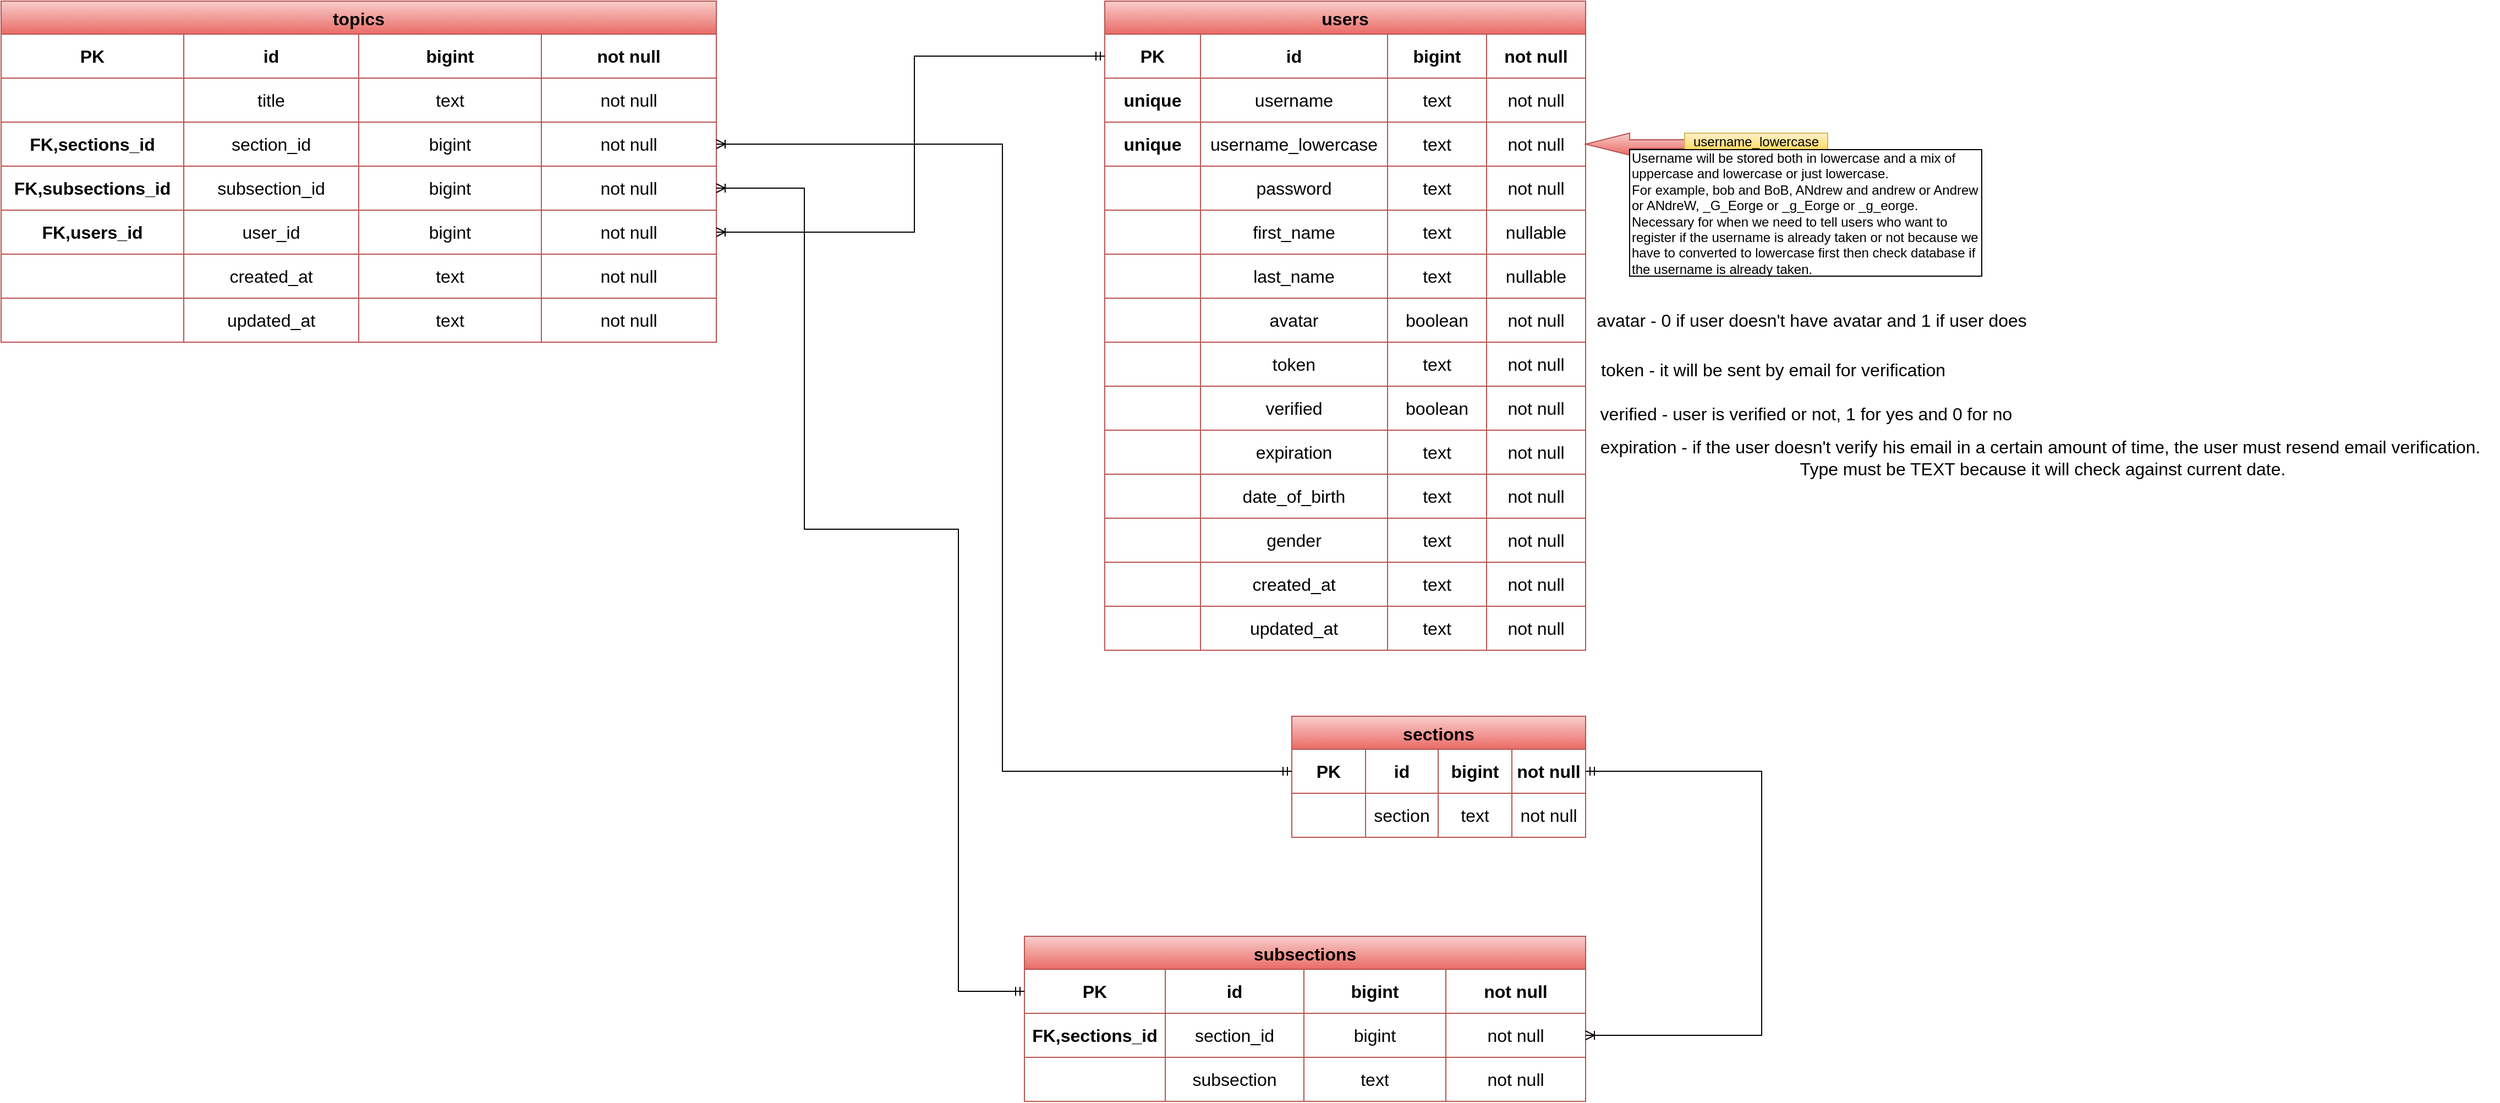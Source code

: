 <mxfile version="21.1.2" type="device">
  <diagram name="Page-1" id="aPJBFQ_BAYmkVeCKVmtJ">
    <mxGraphModel dx="1065" dy="866" grid="1" gridSize="10" guides="1" tooltips="1" connect="1" arrows="1" fold="1" page="1" pageScale="1" pageWidth="10000" pageHeight="10000" math="0" shadow="0">
      <root>
        <mxCell id="0" />
        <mxCell id="1" parent="0" />
        <mxCell id="-w-gpoLyQJkgnhmT8fe6-131" value="topics" style="shape=table;startSize=30;container=1;collapsible=0;childLayout=tableLayout;strokeColor=#b85450;fontSize=16;fillColor=#f8cecc;gradientColor=#ea6b66;fontStyle=1" parent="1" vertex="1">
          <mxGeometry x="10" y="10" width="650" height="310" as="geometry" />
        </mxCell>
        <mxCell id="-w-gpoLyQJkgnhmT8fe6-132" value="" style="shape=tableRow;horizontal=0;startSize=0;swimlaneHead=0;swimlaneBody=0;strokeColor=inherit;top=0;left=0;bottom=0;right=0;collapsible=0;dropTarget=0;fillColor=none;points=[[0,0.5],[1,0.5]];portConstraint=eastwest;fontSize=16;" parent="-w-gpoLyQJkgnhmT8fe6-131" vertex="1">
          <mxGeometry y="30" width="650" height="40" as="geometry" />
        </mxCell>
        <mxCell id="-w-gpoLyQJkgnhmT8fe6-133" value="&lt;b&gt;PK&lt;/b&gt;" style="shape=partialRectangle;html=1;whiteSpace=wrap;connectable=0;strokeColor=inherit;overflow=hidden;fillColor=none;top=0;left=0;bottom=0;right=0;pointerEvents=1;fontSize=16;" parent="-w-gpoLyQJkgnhmT8fe6-132" vertex="1">
          <mxGeometry width="166" height="40" as="geometry">
            <mxRectangle width="166" height="40" as="alternateBounds" />
          </mxGeometry>
        </mxCell>
        <mxCell id="-w-gpoLyQJkgnhmT8fe6-134" value="&lt;b&gt;id&lt;/b&gt;" style="shape=partialRectangle;html=1;whiteSpace=wrap;connectable=0;strokeColor=inherit;overflow=hidden;fillColor=none;top=0;left=0;bottom=0;right=0;pointerEvents=1;fontSize=16;" parent="-w-gpoLyQJkgnhmT8fe6-132" vertex="1">
          <mxGeometry x="166" width="159" height="40" as="geometry">
            <mxRectangle width="159" height="40" as="alternateBounds" />
          </mxGeometry>
        </mxCell>
        <mxCell id="-w-gpoLyQJkgnhmT8fe6-135" value="&lt;b&gt;bigint&lt;/b&gt;" style="shape=partialRectangle;html=1;whiteSpace=wrap;connectable=0;strokeColor=inherit;overflow=hidden;fillColor=none;top=0;left=0;bottom=0;right=0;pointerEvents=1;fontSize=16;" parent="-w-gpoLyQJkgnhmT8fe6-132" vertex="1">
          <mxGeometry x="325" width="166" height="40" as="geometry">
            <mxRectangle width="166" height="40" as="alternateBounds" />
          </mxGeometry>
        </mxCell>
        <mxCell id="-w-gpoLyQJkgnhmT8fe6-152" value="&lt;b&gt;not null&lt;/b&gt;" style="shape=partialRectangle;html=1;whiteSpace=wrap;connectable=0;strokeColor=inherit;overflow=hidden;fillColor=none;top=0;left=0;bottom=0;right=0;pointerEvents=1;fontSize=16;" parent="-w-gpoLyQJkgnhmT8fe6-132" vertex="1">
          <mxGeometry x="491" width="159" height="40" as="geometry">
            <mxRectangle width="159" height="40" as="alternateBounds" />
          </mxGeometry>
        </mxCell>
        <mxCell id="-w-gpoLyQJkgnhmT8fe6-136" value="" style="shape=tableRow;horizontal=0;startSize=0;swimlaneHead=0;swimlaneBody=0;strokeColor=inherit;top=0;left=0;bottom=0;right=0;collapsible=0;dropTarget=0;fillColor=none;points=[[0,0.5],[1,0.5]];portConstraint=eastwest;fontSize=16;" parent="-w-gpoLyQJkgnhmT8fe6-131" vertex="1">
          <mxGeometry y="70" width="650" height="40" as="geometry" />
        </mxCell>
        <mxCell id="-w-gpoLyQJkgnhmT8fe6-137" value="" style="shape=partialRectangle;html=1;whiteSpace=wrap;connectable=0;strokeColor=inherit;overflow=hidden;fillColor=none;top=0;left=0;bottom=0;right=0;pointerEvents=1;fontSize=16;" parent="-w-gpoLyQJkgnhmT8fe6-136" vertex="1">
          <mxGeometry width="166" height="40" as="geometry">
            <mxRectangle width="166" height="40" as="alternateBounds" />
          </mxGeometry>
        </mxCell>
        <mxCell id="-w-gpoLyQJkgnhmT8fe6-138" value="title" style="shape=partialRectangle;html=1;whiteSpace=wrap;connectable=0;strokeColor=inherit;overflow=hidden;fillColor=none;top=0;left=0;bottom=0;right=0;pointerEvents=1;fontSize=16;" parent="-w-gpoLyQJkgnhmT8fe6-136" vertex="1">
          <mxGeometry x="166" width="159" height="40" as="geometry">
            <mxRectangle width="159" height="40" as="alternateBounds" />
          </mxGeometry>
        </mxCell>
        <mxCell id="-w-gpoLyQJkgnhmT8fe6-139" value="text" style="shape=partialRectangle;html=1;whiteSpace=wrap;connectable=0;strokeColor=inherit;overflow=hidden;fillColor=none;top=0;left=0;bottom=0;right=0;pointerEvents=1;fontSize=16;" parent="-w-gpoLyQJkgnhmT8fe6-136" vertex="1">
          <mxGeometry x="325" width="166" height="40" as="geometry">
            <mxRectangle width="166" height="40" as="alternateBounds" />
          </mxGeometry>
        </mxCell>
        <mxCell id="-w-gpoLyQJkgnhmT8fe6-153" value="not null" style="shape=partialRectangle;html=1;whiteSpace=wrap;connectable=0;strokeColor=inherit;overflow=hidden;fillColor=none;top=0;left=0;bottom=0;right=0;pointerEvents=1;fontSize=16;" parent="-w-gpoLyQJkgnhmT8fe6-136" vertex="1">
          <mxGeometry x="491" width="159" height="40" as="geometry">
            <mxRectangle width="159" height="40" as="alternateBounds" />
          </mxGeometry>
        </mxCell>
        <mxCell id="-w-gpoLyQJkgnhmT8fe6-140" value="" style="shape=tableRow;horizontal=0;startSize=0;swimlaneHead=0;swimlaneBody=0;strokeColor=inherit;top=0;left=0;bottom=0;right=0;collapsible=0;dropTarget=0;fillColor=none;points=[[0,0.5],[1,0.5]];portConstraint=eastwest;fontSize=16;" parent="-w-gpoLyQJkgnhmT8fe6-131" vertex="1">
          <mxGeometry y="110" width="650" height="40" as="geometry" />
        </mxCell>
        <mxCell id="-w-gpoLyQJkgnhmT8fe6-141" value="&lt;b&gt;FK,sections_id&lt;/b&gt;" style="shape=partialRectangle;html=1;whiteSpace=wrap;connectable=0;strokeColor=inherit;overflow=hidden;fillColor=none;top=0;left=0;bottom=0;right=0;pointerEvents=1;fontSize=16;" parent="-w-gpoLyQJkgnhmT8fe6-140" vertex="1">
          <mxGeometry width="166" height="40" as="geometry">
            <mxRectangle width="166" height="40" as="alternateBounds" />
          </mxGeometry>
        </mxCell>
        <mxCell id="-w-gpoLyQJkgnhmT8fe6-142" value="section_id" style="shape=partialRectangle;html=1;whiteSpace=wrap;connectable=0;strokeColor=inherit;overflow=hidden;fillColor=none;top=0;left=0;bottom=0;right=0;pointerEvents=1;fontSize=16;" parent="-w-gpoLyQJkgnhmT8fe6-140" vertex="1">
          <mxGeometry x="166" width="159" height="40" as="geometry">
            <mxRectangle width="159" height="40" as="alternateBounds" />
          </mxGeometry>
        </mxCell>
        <mxCell id="-w-gpoLyQJkgnhmT8fe6-143" value="bigint" style="shape=partialRectangle;html=1;whiteSpace=wrap;connectable=0;strokeColor=inherit;overflow=hidden;fillColor=none;top=0;left=0;bottom=0;right=0;pointerEvents=1;fontSize=16;" parent="-w-gpoLyQJkgnhmT8fe6-140" vertex="1">
          <mxGeometry x="325" width="166" height="40" as="geometry">
            <mxRectangle width="166" height="40" as="alternateBounds" />
          </mxGeometry>
        </mxCell>
        <mxCell id="-w-gpoLyQJkgnhmT8fe6-154" value="not null" style="shape=partialRectangle;html=1;whiteSpace=wrap;connectable=0;strokeColor=inherit;overflow=hidden;fillColor=none;top=0;left=0;bottom=0;right=0;pointerEvents=1;fontSize=16;" parent="-w-gpoLyQJkgnhmT8fe6-140" vertex="1">
          <mxGeometry x="491" width="159" height="40" as="geometry">
            <mxRectangle width="159" height="40" as="alternateBounds" />
          </mxGeometry>
        </mxCell>
        <mxCell id="-w-gpoLyQJkgnhmT8fe6-144" style="shape=tableRow;horizontal=0;startSize=0;swimlaneHead=0;swimlaneBody=0;strokeColor=inherit;top=0;left=0;bottom=0;right=0;collapsible=0;dropTarget=0;fillColor=none;points=[[0,0.5],[1,0.5]];portConstraint=eastwest;fontSize=16;" parent="-w-gpoLyQJkgnhmT8fe6-131" vertex="1">
          <mxGeometry y="150" width="650" height="40" as="geometry" />
        </mxCell>
        <mxCell id="-w-gpoLyQJkgnhmT8fe6-145" value="&lt;b&gt;FK,subsections_id&lt;/b&gt;" style="shape=partialRectangle;html=1;whiteSpace=wrap;connectable=0;strokeColor=inherit;overflow=hidden;fillColor=none;top=0;left=0;bottom=0;right=0;pointerEvents=1;fontSize=16;" parent="-w-gpoLyQJkgnhmT8fe6-144" vertex="1">
          <mxGeometry width="166" height="40" as="geometry">
            <mxRectangle width="166" height="40" as="alternateBounds" />
          </mxGeometry>
        </mxCell>
        <mxCell id="-w-gpoLyQJkgnhmT8fe6-146" value="subsection_id" style="shape=partialRectangle;html=1;whiteSpace=wrap;connectable=0;strokeColor=inherit;overflow=hidden;fillColor=none;top=0;left=0;bottom=0;right=0;pointerEvents=1;fontSize=16;" parent="-w-gpoLyQJkgnhmT8fe6-144" vertex="1">
          <mxGeometry x="166" width="159" height="40" as="geometry">
            <mxRectangle width="159" height="40" as="alternateBounds" />
          </mxGeometry>
        </mxCell>
        <mxCell id="-w-gpoLyQJkgnhmT8fe6-147" value="bigint" style="shape=partialRectangle;html=1;whiteSpace=wrap;connectable=0;strokeColor=inherit;overflow=hidden;fillColor=none;top=0;left=0;bottom=0;right=0;pointerEvents=1;fontSize=16;" parent="-w-gpoLyQJkgnhmT8fe6-144" vertex="1">
          <mxGeometry x="325" width="166" height="40" as="geometry">
            <mxRectangle width="166" height="40" as="alternateBounds" />
          </mxGeometry>
        </mxCell>
        <mxCell id="-w-gpoLyQJkgnhmT8fe6-155" value="not null" style="shape=partialRectangle;html=1;whiteSpace=wrap;connectable=0;strokeColor=inherit;overflow=hidden;fillColor=none;top=0;left=0;bottom=0;right=0;pointerEvents=1;fontSize=16;" parent="-w-gpoLyQJkgnhmT8fe6-144" vertex="1">
          <mxGeometry x="491" width="159" height="40" as="geometry">
            <mxRectangle width="159" height="40" as="alternateBounds" />
          </mxGeometry>
        </mxCell>
        <mxCell id="-w-gpoLyQJkgnhmT8fe6-148" style="shape=tableRow;horizontal=0;startSize=0;swimlaneHead=0;swimlaneBody=0;strokeColor=inherit;top=0;left=0;bottom=0;right=0;collapsible=0;dropTarget=0;fillColor=none;points=[[0,0.5],[1,0.5]];portConstraint=eastwest;fontSize=16;" parent="-w-gpoLyQJkgnhmT8fe6-131" vertex="1">
          <mxGeometry y="190" width="650" height="40" as="geometry" />
        </mxCell>
        <mxCell id="-w-gpoLyQJkgnhmT8fe6-149" value="&lt;b&gt;FK,users_id&lt;/b&gt;" style="shape=partialRectangle;html=1;whiteSpace=wrap;connectable=0;strokeColor=inherit;overflow=hidden;fillColor=none;top=0;left=0;bottom=0;right=0;pointerEvents=1;fontSize=16;" parent="-w-gpoLyQJkgnhmT8fe6-148" vertex="1">
          <mxGeometry width="166" height="40" as="geometry">
            <mxRectangle width="166" height="40" as="alternateBounds" />
          </mxGeometry>
        </mxCell>
        <mxCell id="-w-gpoLyQJkgnhmT8fe6-150" value="user_id" style="shape=partialRectangle;html=1;whiteSpace=wrap;connectable=0;strokeColor=inherit;overflow=hidden;fillColor=none;top=0;left=0;bottom=0;right=0;pointerEvents=1;fontSize=16;" parent="-w-gpoLyQJkgnhmT8fe6-148" vertex="1">
          <mxGeometry x="166" width="159" height="40" as="geometry">
            <mxRectangle width="159" height="40" as="alternateBounds" />
          </mxGeometry>
        </mxCell>
        <mxCell id="-w-gpoLyQJkgnhmT8fe6-151" value="bigint" style="shape=partialRectangle;html=1;whiteSpace=wrap;connectable=0;strokeColor=inherit;overflow=hidden;fillColor=none;top=0;left=0;bottom=0;right=0;pointerEvents=1;fontSize=16;" parent="-w-gpoLyQJkgnhmT8fe6-148" vertex="1">
          <mxGeometry x="325" width="166" height="40" as="geometry">
            <mxRectangle width="166" height="40" as="alternateBounds" />
          </mxGeometry>
        </mxCell>
        <mxCell id="-w-gpoLyQJkgnhmT8fe6-156" value="not null" style="shape=partialRectangle;html=1;whiteSpace=wrap;connectable=0;strokeColor=inherit;overflow=hidden;fillColor=none;top=0;left=0;bottom=0;right=0;pointerEvents=1;fontSize=16;" parent="-w-gpoLyQJkgnhmT8fe6-148" vertex="1">
          <mxGeometry x="491" width="159" height="40" as="geometry">
            <mxRectangle width="159" height="40" as="alternateBounds" />
          </mxGeometry>
        </mxCell>
        <mxCell id="-w-gpoLyQJkgnhmT8fe6-163" style="shape=tableRow;horizontal=0;startSize=0;swimlaneHead=0;swimlaneBody=0;strokeColor=inherit;top=0;left=0;bottom=0;right=0;collapsible=0;dropTarget=0;fillColor=none;points=[[0,0.5],[1,0.5]];portConstraint=eastwest;fontSize=16;" parent="-w-gpoLyQJkgnhmT8fe6-131" vertex="1">
          <mxGeometry y="230" width="650" height="40" as="geometry" />
        </mxCell>
        <mxCell id="-w-gpoLyQJkgnhmT8fe6-164" style="shape=partialRectangle;html=1;whiteSpace=wrap;connectable=0;strokeColor=inherit;overflow=hidden;fillColor=none;top=0;left=0;bottom=0;right=0;pointerEvents=1;fontSize=16;" parent="-w-gpoLyQJkgnhmT8fe6-163" vertex="1">
          <mxGeometry width="166" height="40" as="geometry">
            <mxRectangle width="166" height="40" as="alternateBounds" />
          </mxGeometry>
        </mxCell>
        <mxCell id="-w-gpoLyQJkgnhmT8fe6-165" value="created_at" style="shape=partialRectangle;html=1;whiteSpace=wrap;connectable=0;strokeColor=inherit;overflow=hidden;fillColor=none;top=0;left=0;bottom=0;right=0;pointerEvents=1;fontSize=16;" parent="-w-gpoLyQJkgnhmT8fe6-163" vertex="1">
          <mxGeometry x="166" width="159" height="40" as="geometry">
            <mxRectangle width="159" height="40" as="alternateBounds" />
          </mxGeometry>
        </mxCell>
        <mxCell id="-w-gpoLyQJkgnhmT8fe6-166" value="text" style="shape=partialRectangle;html=1;whiteSpace=wrap;connectable=0;strokeColor=inherit;overflow=hidden;fillColor=none;top=0;left=0;bottom=0;right=0;pointerEvents=1;fontSize=16;" parent="-w-gpoLyQJkgnhmT8fe6-163" vertex="1">
          <mxGeometry x="325" width="166" height="40" as="geometry">
            <mxRectangle width="166" height="40" as="alternateBounds" />
          </mxGeometry>
        </mxCell>
        <mxCell id="-w-gpoLyQJkgnhmT8fe6-167" value="not null" style="shape=partialRectangle;html=1;whiteSpace=wrap;connectable=0;strokeColor=inherit;overflow=hidden;fillColor=none;top=0;left=0;bottom=0;right=0;pointerEvents=1;fontSize=16;" parent="-w-gpoLyQJkgnhmT8fe6-163" vertex="1">
          <mxGeometry x="491" width="159" height="40" as="geometry">
            <mxRectangle width="159" height="40" as="alternateBounds" />
          </mxGeometry>
        </mxCell>
        <mxCell id="-w-gpoLyQJkgnhmT8fe6-168" style="shape=tableRow;horizontal=0;startSize=0;swimlaneHead=0;swimlaneBody=0;strokeColor=inherit;top=0;left=0;bottom=0;right=0;collapsible=0;dropTarget=0;fillColor=none;points=[[0,0.5],[1,0.5]];portConstraint=eastwest;fontSize=16;" parent="-w-gpoLyQJkgnhmT8fe6-131" vertex="1">
          <mxGeometry y="270" width="650" height="40" as="geometry" />
        </mxCell>
        <mxCell id="-w-gpoLyQJkgnhmT8fe6-169" style="shape=partialRectangle;html=1;whiteSpace=wrap;connectable=0;strokeColor=inherit;overflow=hidden;fillColor=none;top=0;left=0;bottom=0;right=0;pointerEvents=1;fontSize=16;" parent="-w-gpoLyQJkgnhmT8fe6-168" vertex="1">
          <mxGeometry width="166" height="40" as="geometry">
            <mxRectangle width="166" height="40" as="alternateBounds" />
          </mxGeometry>
        </mxCell>
        <mxCell id="-w-gpoLyQJkgnhmT8fe6-170" value="updated_at" style="shape=partialRectangle;html=1;whiteSpace=wrap;connectable=0;strokeColor=inherit;overflow=hidden;fillColor=none;top=0;left=0;bottom=0;right=0;pointerEvents=1;fontSize=16;" parent="-w-gpoLyQJkgnhmT8fe6-168" vertex="1">
          <mxGeometry x="166" width="159" height="40" as="geometry">
            <mxRectangle width="159" height="40" as="alternateBounds" />
          </mxGeometry>
        </mxCell>
        <mxCell id="-w-gpoLyQJkgnhmT8fe6-171" value="text" style="shape=partialRectangle;html=1;whiteSpace=wrap;connectable=0;strokeColor=inherit;overflow=hidden;fillColor=none;top=0;left=0;bottom=0;right=0;pointerEvents=1;fontSize=16;" parent="-w-gpoLyQJkgnhmT8fe6-168" vertex="1">
          <mxGeometry x="325" width="166" height="40" as="geometry">
            <mxRectangle width="166" height="40" as="alternateBounds" />
          </mxGeometry>
        </mxCell>
        <mxCell id="-w-gpoLyQJkgnhmT8fe6-172" value="not null" style="shape=partialRectangle;html=1;whiteSpace=wrap;connectable=0;strokeColor=inherit;overflow=hidden;fillColor=none;top=0;left=0;bottom=0;right=0;pointerEvents=1;fontSize=16;" parent="-w-gpoLyQJkgnhmT8fe6-168" vertex="1">
          <mxGeometry x="491" width="159" height="40" as="geometry">
            <mxRectangle width="159" height="40" as="alternateBounds" />
          </mxGeometry>
        </mxCell>
        <mxCell id="ZsseJF2iIVIbLxwHWplx-108" value="sections" style="shape=table;startSize=30;container=1;collapsible=0;childLayout=tableLayout;strokeColor=#b85450;fontSize=16;fillColor=#f8cecc;gradientColor=#ea6b66;fontStyle=1" vertex="1" parent="1">
          <mxGeometry x="1183" y="660" width="267" height="110" as="geometry" />
        </mxCell>
        <mxCell id="ZsseJF2iIVIbLxwHWplx-109" value="" style="shape=tableRow;horizontal=0;startSize=0;swimlaneHead=0;swimlaneBody=0;strokeColor=inherit;top=0;left=0;bottom=0;right=0;collapsible=0;dropTarget=0;fillColor=none;points=[[0,0.5],[1,0.5]];portConstraint=eastwest;fontSize=16;" vertex="1" parent="ZsseJF2iIVIbLxwHWplx-108">
          <mxGeometry y="30" width="267" height="40" as="geometry" />
        </mxCell>
        <mxCell id="ZsseJF2iIVIbLxwHWplx-110" value="&lt;b&gt;PK&lt;/b&gt;" style="shape=partialRectangle;html=1;whiteSpace=wrap;connectable=0;strokeColor=inherit;overflow=hidden;fillColor=none;top=0;left=0;bottom=0;right=0;pointerEvents=1;fontSize=16;" vertex="1" parent="ZsseJF2iIVIbLxwHWplx-109">
          <mxGeometry width="67" height="40" as="geometry">
            <mxRectangle width="67" height="40" as="alternateBounds" />
          </mxGeometry>
        </mxCell>
        <mxCell id="ZsseJF2iIVIbLxwHWplx-111" value="&lt;b&gt;id&lt;/b&gt;" style="shape=partialRectangle;html=1;whiteSpace=wrap;connectable=0;strokeColor=inherit;overflow=hidden;fillColor=none;top=0;left=0;bottom=0;right=0;pointerEvents=1;fontSize=16;" vertex="1" parent="ZsseJF2iIVIbLxwHWplx-109">
          <mxGeometry x="67" width="66" height="40" as="geometry">
            <mxRectangle width="66" height="40" as="alternateBounds" />
          </mxGeometry>
        </mxCell>
        <mxCell id="ZsseJF2iIVIbLxwHWplx-112" value="&lt;b&gt;bigint&lt;/b&gt;" style="shape=partialRectangle;html=1;whiteSpace=wrap;connectable=0;strokeColor=inherit;overflow=hidden;fillColor=none;top=0;left=0;bottom=0;right=0;pointerEvents=1;fontSize=16;" vertex="1" parent="ZsseJF2iIVIbLxwHWplx-109">
          <mxGeometry x="133" width="67" height="40" as="geometry">
            <mxRectangle width="67" height="40" as="alternateBounds" />
          </mxGeometry>
        </mxCell>
        <mxCell id="ZsseJF2iIVIbLxwHWplx-121" value="&lt;b&gt;not null&lt;/b&gt;" style="shape=partialRectangle;html=1;whiteSpace=wrap;connectable=0;strokeColor=inherit;overflow=hidden;fillColor=none;top=0;left=0;bottom=0;right=0;pointerEvents=1;fontSize=16;" vertex="1" parent="ZsseJF2iIVIbLxwHWplx-109">
          <mxGeometry x="200" width="67" height="40" as="geometry">
            <mxRectangle width="67" height="40" as="alternateBounds" />
          </mxGeometry>
        </mxCell>
        <mxCell id="ZsseJF2iIVIbLxwHWplx-113" value="" style="shape=tableRow;horizontal=0;startSize=0;swimlaneHead=0;swimlaneBody=0;strokeColor=inherit;top=0;left=0;bottom=0;right=0;collapsible=0;dropTarget=0;fillColor=none;points=[[0,0.5],[1,0.5]];portConstraint=eastwest;fontSize=16;" vertex="1" parent="ZsseJF2iIVIbLxwHWplx-108">
          <mxGeometry y="70" width="267" height="40" as="geometry" />
        </mxCell>
        <mxCell id="ZsseJF2iIVIbLxwHWplx-114" value="" style="shape=partialRectangle;html=1;whiteSpace=wrap;connectable=0;strokeColor=inherit;overflow=hidden;fillColor=none;top=0;left=0;bottom=0;right=0;pointerEvents=1;fontSize=16;" vertex="1" parent="ZsseJF2iIVIbLxwHWplx-113">
          <mxGeometry width="67" height="40" as="geometry">
            <mxRectangle width="67" height="40" as="alternateBounds" />
          </mxGeometry>
        </mxCell>
        <mxCell id="ZsseJF2iIVIbLxwHWplx-115" value="section" style="shape=partialRectangle;html=1;whiteSpace=wrap;connectable=0;strokeColor=inherit;overflow=hidden;fillColor=none;top=0;left=0;bottom=0;right=0;pointerEvents=1;fontSize=16;" vertex="1" parent="ZsseJF2iIVIbLxwHWplx-113">
          <mxGeometry x="67" width="66" height="40" as="geometry">
            <mxRectangle width="66" height="40" as="alternateBounds" />
          </mxGeometry>
        </mxCell>
        <mxCell id="ZsseJF2iIVIbLxwHWplx-116" value="text" style="shape=partialRectangle;html=1;whiteSpace=wrap;connectable=0;strokeColor=inherit;overflow=hidden;fillColor=none;top=0;left=0;bottom=0;right=0;pointerEvents=1;fontSize=16;" vertex="1" parent="ZsseJF2iIVIbLxwHWplx-113">
          <mxGeometry x="133" width="67" height="40" as="geometry">
            <mxRectangle width="67" height="40" as="alternateBounds" />
          </mxGeometry>
        </mxCell>
        <mxCell id="ZsseJF2iIVIbLxwHWplx-122" value="not null" style="shape=partialRectangle;html=1;whiteSpace=wrap;connectable=0;strokeColor=inherit;overflow=hidden;fillColor=none;top=0;left=0;bottom=0;right=0;pointerEvents=1;fontSize=16;" vertex="1" parent="ZsseJF2iIVIbLxwHWplx-113">
          <mxGeometry x="200" width="67" height="40" as="geometry">
            <mxRectangle width="67" height="40" as="alternateBounds" />
          </mxGeometry>
        </mxCell>
        <mxCell id="ZsseJF2iIVIbLxwHWplx-127" value="" style="edgeStyle=orthogonalEdgeStyle;fontSize=12;html=1;endArrow=ERmandOne;endFill=0;rounded=0;startArrow=ERoneToMany;startFill=0;entryX=0;entryY=0.5;entryDx=0;entryDy=0;exitX=1;exitY=0.5;exitDx=0;exitDy=0;" edge="1" parent="1" source="-w-gpoLyQJkgnhmT8fe6-140" target="ZsseJF2iIVIbLxwHWplx-109">
          <mxGeometry width="100" height="100" relative="1" as="geometry">
            <mxPoint x="760" y="380" as="sourcePoint" />
            <mxPoint x="860" y="280" as="targetPoint" />
            <Array as="points">
              <mxPoint x="920" y="140" />
              <mxPoint x="920" y="710" />
            </Array>
          </mxGeometry>
        </mxCell>
        <mxCell id="ZsseJF2iIVIbLxwHWplx-128" value="subsections" style="shape=table;startSize=30;container=1;collapsible=0;childLayout=tableLayout;strokeColor=#b85450;fontSize=16;fillColor=#f8cecc;gradientColor=#ea6b66;fontStyle=1" vertex="1" parent="1">
          <mxGeometry x="940" y="860" width="510" height="150" as="geometry" />
        </mxCell>
        <mxCell id="ZsseJF2iIVIbLxwHWplx-129" value="" style="shape=tableRow;horizontal=0;startSize=0;swimlaneHead=0;swimlaneBody=0;strokeColor=inherit;top=0;left=0;bottom=0;right=0;collapsible=0;dropTarget=0;fillColor=none;points=[[0,0.5],[1,0.5]];portConstraint=eastwest;fontSize=16;" vertex="1" parent="ZsseJF2iIVIbLxwHWplx-128">
          <mxGeometry y="30" width="510" height="40" as="geometry" />
        </mxCell>
        <mxCell id="ZsseJF2iIVIbLxwHWplx-130" value="&lt;b&gt;PK&lt;/b&gt;" style="shape=partialRectangle;html=1;whiteSpace=wrap;connectable=0;strokeColor=inherit;overflow=hidden;fillColor=none;top=0;left=0;bottom=0;right=0;pointerEvents=1;fontSize=16;" vertex="1" parent="ZsseJF2iIVIbLxwHWplx-129">
          <mxGeometry width="128" height="40" as="geometry">
            <mxRectangle width="128" height="40" as="alternateBounds" />
          </mxGeometry>
        </mxCell>
        <mxCell id="ZsseJF2iIVIbLxwHWplx-131" value="&lt;b&gt;id&lt;/b&gt;" style="shape=partialRectangle;html=1;whiteSpace=wrap;connectable=0;strokeColor=inherit;overflow=hidden;fillColor=none;top=0;left=0;bottom=0;right=0;pointerEvents=1;fontSize=16;" vertex="1" parent="ZsseJF2iIVIbLxwHWplx-129">
          <mxGeometry x="128" width="126" height="40" as="geometry">
            <mxRectangle width="126" height="40" as="alternateBounds" />
          </mxGeometry>
        </mxCell>
        <mxCell id="ZsseJF2iIVIbLxwHWplx-132" value="&lt;b&gt;bigint&lt;/b&gt;" style="shape=partialRectangle;html=1;whiteSpace=wrap;connectable=0;strokeColor=inherit;overflow=hidden;fillColor=none;top=0;left=0;bottom=0;right=0;pointerEvents=1;fontSize=16;" vertex="1" parent="ZsseJF2iIVIbLxwHWplx-129">
          <mxGeometry x="254" width="129" height="40" as="geometry">
            <mxRectangle width="129" height="40" as="alternateBounds" />
          </mxGeometry>
        </mxCell>
        <mxCell id="ZsseJF2iIVIbLxwHWplx-133" value="&lt;b&gt;not null&lt;/b&gt;" style="shape=partialRectangle;html=1;whiteSpace=wrap;connectable=0;strokeColor=inherit;overflow=hidden;fillColor=none;top=0;left=0;bottom=0;right=0;pointerEvents=1;fontSize=16;" vertex="1" parent="ZsseJF2iIVIbLxwHWplx-129">
          <mxGeometry x="383" width="127" height="40" as="geometry">
            <mxRectangle width="127" height="40" as="alternateBounds" />
          </mxGeometry>
        </mxCell>
        <mxCell id="ZsseJF2iIVIbLxwHWplx-134" value="" style="shape=tableRow;horizontal=0;startSize=0;swimlaneHead=0;swimlaneBody=0;strokeColor=inherit;top=0;left=0;bottom=0;right=0;collapsible=0;dropTarget=0;fillColor=none;points=[[0,0.5],[1,0.5]];portConstraint=eastwest;fontSize=16;" vertex="1" parent="ZsseJF2iIVIbLxwHWplx-128">
          <mxGeometry y="70" width="510" height="40" as="geometry" />
        </mxCell>
        <mxCell id="ZsseJF2iIVIbLxwHWplx-135" value="&lt;b&gt;FK,sections_id&lt;/b&gt;" style="shape=partialRectangle;html=1;whiteSpace=wrap;connectable=0;strokeColor=inherit;overflow=hidden;fillColor=none;top=0;left=0;bottom=0;right=0;pointerEvents=1;fontSize=16;" vertex="1" parent="ZsseJF2iIVIbLxwHWplx-134">
          <mxGeometry width="128" height="40" as="geometry">
            <mxRectangle width="128" height="40" as="alternateBounds" />
          </mxGeometry>
        </mxCell>
        <mxCell id="ZsseJF2iIVIbLxwHWplx-136" value="section_id" style="shape=partialRectangle;html=1;whiteSpace=wrap;connectable=0;strokeColor=inherit;overflow=hidden;fillColor=none;top=0;left=0;bottom=0;right=0;pointerEvents=1;fontSize=16;" vertex="1" parent="ZsseJF2iIVIbLxwHWplx-134">
          <mxGeometry x="128" width="126" height="40" as="geometry">
            <mxRectangle width="126" height="40" as="alternateBounds" />
          </mxGeometry>
        </mxCell>
        <mxCell id="ZsseJF2iIVIbLxwHWplx-137" value="bigint" style="shape=partialRectangle;html=1;whiteSpace=wrap;connectable=0;strokeColor=inherit;overflow=hidden;fillColor=none;top=0;left=0;bottom=0;right=0;pointerEvents=1;fontSize=16;" vertex="1" parent="ZsseJF2iIVIbLxwHWplx-134">
          <mxGeometry x="254" width="129" height="40" as="geometry">
            <mxRectangle width="129" height="40" as="alternateBounds" />
          </mxGeometry>
        </mxCell>
        <mxCell id="ZsseJF2iIVIbLxwHWplx-138" value="not null" style="shape=partialRectangle;html=1;whiteSpace=wrap;connectable=0;strokeColor=inherit;overflow=hidden;fillColor=none;top=0;left=0;bottom=0;right=0;pointerEvents=1;fontSize=16;" vertex="1" parent="ZsseJF2iIVIbLxwHWplx-134">
          <mxGeometry x="383" width="127" height="40" as="geometry">
            <mxRectangle width="127" height="40" as="alternateBounds" />
          </mxGeometry>
        </mxCell>
        <mxCell id="ZsseJF2iIVIbLxwHWplx-140" style="shape=tableRow;horizontal=0;startSize=0;swimlaneHead=0;swimlaneBody=0;strokeColor=inherit;top=0;left=0;bottom=0;right=0;collapsible=0;dropTarget=0;fillColor=none;points=[[0,0.5],[1,0.5]];portConstraint=eastwest;fontSize=16;" vertex="1" parent="ZsseJF2iIVIbLxwHWplx-128">
          <mxGeometry y="110" width="510" height="40" as="geometry" />
        </mxCell>
        <mxCell id="ZsseJF2iIVIbLxwHWplx-141" style="shape=partialRectangle;html=1;whiteSpace=wrap;connectable=0;strokeColor=inherit;overflow=hidden;fillColor=none;top=0;left=0;bottom=0;right=0;pointerEvents=1;fontSize=16;" vertex="1" parent="ZsseJF2iIVIbLxwHWplx-140">
          <mxGeometry width="128" height="40" as="geometry">
            <mxRectangle width="128" height="40" as="alternateBounds" />
          </mxGeometry>
        </mxCell>
        <mxCell id="ZsseJF2iIVIbLxwHWplx-142" value="subsection" style="shape=partialRectangle;html=1;whiteSpace=wrap;connectable=0;strokeColor=inherit;overflow=hidden;fillColor=none;top=0;left=0;bottom=0;right=0;pointerEvents=1;fontSize=16;" vertex="1" parent="ZsseJF2iIVIbLxwHWplx-140">
          <mxGeometry x="128" width="126" height="40" as="geometry">
            <mxRectangle width="126" height="40" as="alternateBounds" />
          </mxGeometry>
        </mxCell>
        <mxCell id="ZsseJF2iIVIbLxwHWplx-143" value="text" style="shape=partialRectangle;html=1;whiteSpace=wrap;connectable=0;strokeColor=inherit;overflow=hidden;fillColor=none;top=0;left=0;bottom=0;right=0;pointerEvents=1;fontSize=16;" vertex="1" parent="ZsseJF2iIVIbLxwHWplx-140">
          <mxGeometry x="254" width="129" height="40" as="geometry">
            <mxRectangle width="129" height="40" as="alternateBounds" />
          </mxGeometry>
        </mxCell>
        <mxCell id="ZsseJF2iIVIbLxwHWplx-144" value="not null" style="shape=partialRectangle;html=1;whiteSpace=wrap;connectable=0;strokeColor=inherit;overflow=hidden;fillColor=none;top=0;left=0;bottom=0;right=0;pointerEvents=1;fontSize=16;" vertex="1" parent="ZsseJF2iIVIbLxwHWplx-140">
          <mxGeometry x="383" width="127" height="40" as="geometry">
            <mxRectangle width="127" height="40" as="alternateBounds" />
          </mxGeometry>
        </mxCell>
        <mxCell id="ZsseJF2iIVIbLxwHWplx-139" value="" style="edgeStyle=orthogonalEdgeStyle;fontSize=12;html=1;endArrow=ERoneToMany;startArrow=ERmandOne;rounded=0;exitX=1;exitY=0.5;exitDx=0;exitDy=0;entryX=1;entryY=0.5;entryDx=0;entryDy=0;" edge="1" parent="1" source="ZsseJF2iIVIbLxwHWplx-109" target="ZsseJF2iIVIbLxwHWplx-134">
          <mxGeometry width="100" height="100" relative="1" as="geometry">
            <mxPoint x="450" y="410" as="sourcePoint" />
            <mxPoint x="1670" y="520" as="targetPoint" />
            <Array as="points">
              <mxPoint x="1610" y="710" />
              <mxPoint x="1610" y="950" />
            </Array>
          </mxGeometry>
        </mxCell>
        <mxCell id="ZsseJF2iIVIbLxwHWplx-146" value="" style="fontSize=12;html=1;endArrow=ERoneToMany;startArrow=ERmandOne;rounded=0;exitX=0;exitY=0.5;exitDx=0;exitDy=0;edgeStyle=orthogonalEdgeStyle;entryX=1;entryY=0.5;entryDx=0;entryDy=0;" edge="1" parent="1" source="ZsseJF2iIVIbLxwHWplx-129" target="-w-gpoLyQJkgnhmT8fe6-144">
          <mxGeometry width="100" height="100" relative="1" as="geometry">
            <mxPoint x="690" y="660" as="sourcePoint" />
            <mxPoint x="690" y="190" as="targetPoint" />
            <Array as="points">
              <mxPoint x="880" y="910" />
              <mxPoint x="880" y="490" />
              <mxPoint x="740" y="490" />
              <mxPoint x="740" y="180" />
            </Array>
          </mxGeometry>
        </mxCell>
        <mxCell id="ZsseJF2iIVIbLxwHWplx-147" value="users" style="shape=table;startSize=30;container=1;collapsible=0;childLayout=tableLayout;strokeColor=#b85450;fontSize=16;fillColor=#f8cecc;gradientColor=#ea6b66;fontStyle=1" vertex="1" parent="1">
          <mxGeometry x="1013" y="10" width="437" height="590" as="geometry" />
        </mxCell>
        <mxCell id="ZsseJF2iIVIbLxwHWplx-148" value="" style="shape=tableRow;horizontal=0;startSize=0;swimlaneHead=0;swimlaneBody=0;strokeColor=inherit;top=0;left=0;bottom=0;right=0;collapsible=0;dropTarget=0;fillColor=none;points=[[0,0.5],[1,0.5]];portConstraint=eastwest;fontSize=16;" vertex="1" parent="ZsseJF2iIVIbLxwHWplx-147">
          <mxGeometry y="30" width="437" height="40" as="geometry" />
        </mxCell>
        <mxCell id="ZsseJF2iIVIbLxwHWplx-149" value="&lt;b&gt;PK&lt;/b&gt;" style="shape=partialRectangle;html=1;whiteSpace=wrap;connectable=0;strokeColor=inherit;overflow=hidden;fillColor=none;top=0;left=0;bottom=0;right=0;pointerEvents=1;fontSize=16;" vertex="1" parent="ZsseJF2iIVIbLxwHWplx-148">
          <mxGeometry width="87" height="40" as="geometry">
            <mxRectangle width="87" height="40" as="alternateBounds" />
          </mxGeometry>
        </mxCell>
        <mxCell id="ZsseJF2iIVIbLxwHWplx-150" value="&lt;b&gt;id&lt;/b&gt;" style="shape=partialRectangle;html=1;whiteSpace=wrap;connectable=0;strokeColor=inherit;overflow=hidden;fillColor=none;top=0;left=0;bottom=0;right=0;pointerEvents=1;fontSize=16;" vertex="1" parent="ZsseJF2iIVIbLxwHWplx-148">
          <mxGeometry x="87" width="170" height="40" as="geometry">
            <mxRectangle width="170" height="40" as="alternateBounds" />
          </mxGeometry>
        </mxCell>
        <mxCell id="ZsseJF2iIVIbLxwHWplx-151" value="&lt;b&gt;bigint&lt;/b&gt;" style="shape=partialRectangle;html=1;whiteSpace=wrap;connectable=0;strokeColor=inherit;overflow=hidden;fillColor=none;top=0;left=0;bottom=0;right=0;pointerEvents=1;fontSize=16;" vertex="1" parent="ZsseJF2iIVIbLxwHWplx-148">
          <mxGeometry x="257" width="90" height="40" as="geometry">
            <mxRectangle width="90" height="40" as="alternateBounds" />
          </mxGeometry>
        </mxCell>
        <mxCell id="ZsseJF2iIVIbLxwHWplx-152" value="&lt;b&gt;not null&lt;/b&gt;" style="shape=partialRectangle;html=1;whiteSpace=wrap;connectable=0;strokeColor=inherit;overflow=hidden;fillColor=none;top=0;left=0;bottom=0;right=0;pointerEvents=1;fontSize=16;" vertex="1" parent="ZsseJF2iIVIbLxwHWplx-148">
          <mxGeometry x="347" width="90" height="40" as="geometry">
            <mxRectangle width="90" height="40" as="alternateBounds" />
          </mxGeometry>
        </mxCell>
        <mxCell id="ZsseJF2iIVIbLxwHWplx-153" value="" style="shape=tableRow;horizontal=0;startSize=0;swimlaneHead=0;swimlaneBody=0;strokeColor=inherit;top=0;left=0;bottom=0;right=0;collapsible=0;dropTarget=0;fillColor=none;points=[[0,0.5],[1,0.5]];portConstraint=eastwest;fontSize=16;" vertex="1" parent="ZsseJF2iIVIbLxwHWplx-147">
          <mxGeometry y="70" width="437" height="40" as="geometry" />
        </mxCell>
        <mxCell id="ZsseJF2iIVIbLxwHWplx-154" value="unique" style="shape=partialRectangle;html=1;whiteSpace=wrap;connectable=0;strokeColor=inherit;overflow=hidden;fillColor=none;top=0;left=0;bottom=0;right=0;pointerEvents=1;fontSize=16;fontStyle=1" vertex="1" parent="ZsseJF2iIVIbLxwHWplx-153">
          <mxGeometry width="87" height="40" as="geometry">
            <mxRectangle width="87" height="40" as="alternateBounds" />
          </mxGeometry>
        </mxCell>
        <mxCell id="ZsseJF2iIVIbLxwHWplx-155" value="username" style="shape=partialRectangle;html=1;whiteSpace=wrap;connectable=0;strokeColor=inherit;overflow=hidden;fillColor=none;top=0;left=0;bottom=0;right=0;pointerEvents=1;fontSize=16;" vertex="1" parent="ZsseJF2iIVIbLxwHWplx-153">
          <mxGeometry x="87" width="170" height="40" as="geometry">
            <mxRectangle width="170" height="40" as="alternateBounds" />
          </mxGeometry>
        </mxCell>
        <mxCell id="ZsseJF2iIVIbLxwHWplx-156" value="text" style="shape=partialRectangle;html=1;whiteSpace=wrap;connectable=0;strokeColor=inherit;overflow=hidden;fillColor=none;top=0;left=0;bottom=0;right=0;pointerEvents=1;fontSize=16;" vertex="1" parent="ZsseJF2iIVIbLxwHWplx-153">
          <mxGeometry x="257" width="90" height="40" as="geometry">
            <mxRectangle width="90" height="40" as="alternateBounds" />
          </mxGeometry>
        </mxCell>
        <mxCell id="ZsseJF2iIVIbLxwHWplx-157" value="not null" style="shape=partialRectangle;html=1;whiteSpace=wrap;connectable=0;strokeColor=inherit;overflow=hidden;fillColor=none;top=0;left=0;bottom=0;right=0;pointerEvents=1;fontSize=16;" vertex="1" parent="ZsseJF2iIVIbLxwHWplx-153">
          <mxGeometry x="347" width="90" height="40" as="geometry">
            <mxRectangle width="90" height="40" as="alternateBounds" />
          </mxGeometry>
        </mxCell>
        <mxCell id="ZsseJF2iIVIbLxwHWplx-165" style="shape=tableRow;horizontal=0;startSize=0;swimlaneHead=0;swimlaneBody=0;strokeColor=inherit;top=0;left=0;bottom=0;right=0;collapsible=0;dropTarget=0;fillColor=none;points=[[0,0.5],[1,0.5]];portConstraint=eastwest;fontSize=16;" vertex="1" parent="ZsseJF2iIVIbLxwHWplx-147">
          <mxGeometry y="110" width="437" height="40" as="geometry" />
        </mxCell>
        <mxCell id="ZsseJF2iIVIbLxwHWplx-166" value="&lt;b&gt;unique&lt;/b&gt;" style="shape=partialRectangle;html=1;whiteSpace=wrap;connectable=0;strokeColor=inherit;overflow=hidden;fillColor=none;top=0;left=0;bottom=0;right=0;pointerEvents=1;fontSize=16;" vertex="1" parent="ZsseJF2iIVIbLxwHWplx-165">
          <mxGeometry width="87" height="40" as="geometry">
            <mxRectangle width="87" height="40" as="alternateBounds" />
          </mxGeometry>
        </mxCell>
        <mxCell id="ZsseJF2iIVIbLxwHWplx-167" value="username_lowercase" style="shape=partialRectangle;html=1;whiteSpace=wrap;connectable=0;strokeColor=inherit;overflow=hidden;fillColor=none;top=0;left=0;bottom=0;right=0;pointerEvents=1;fontSize=16;" vertex="1" parent="ZsseJF2iIVIbLxwHWplx-165">
          <mxGeometry x="87" width="170" height="40" as="geometry">
            <mxRectangle width="170" height="40" as="alternateBounds" />
          </mxGeometry>
        </mxCell>
        <mxCell id="ZsseJF2iIVIbLxwHWplx-168" value="text" style="shape=partialRectangle;html=1;whiteSpace=wrap;connectable=0;strokeColor=inherit;overflow=hidden;fillColor=none;top=0;left=0;bottom=0;right=0;pointerEvents=1;fontSize=16;" vertex="1" parent="ZsseJF2iIVIbLxwHWplx-165">
          <mxGeometry x="257" width="90" height="40" as="geometry">
            <mxRectangle width="90" height="40" as="alternateBounds" />
          </mxGeometry>
        </mxCell>
        <mxCell id="ZsseJF2iIVIbLxwHWplx-169" value="not null" style="shape=partialRectangle;html=1;whiteSpace=wrap;connectable=0;strokeColor=inherit;overflow=hidden;fillColor=none;top=0;left=0;bottom=0;right=0;pointerEvents=1;fontSize=16;" vertex="1" parent="ZsseJF2iIVIbLxwHWplx-165">
          <mxGeometry x="347" width="90" height="40" as="geometry">
            <mxRectangle width="90" height="40" as="alternateBounds" />
          </mxGeometry>
        </mxCell>
        <mxCell id="ZsseJF2iIVIbLxwHWplx-170" style="shape=tableRow;horizontal=0;startSize=0;swimlaneHead=0;swimlaneBody=0;strokeColor=inherit;top=0;left=0;bottom=0;right=0;collapsible=0;dropTarget=0;fillColor=none;points=[[0,0.5],[1,0.5]];portConstraint=eastwest;fontSize=16;" vertex="1" parent="ZsseJF2iIVIbLxwHWplx-147">
          <mxGeometry y="150" width="437" height="40" as="geometry" />
        </mxCell>
        <mxCell id="ZsseJF2iIVIbLxwHWplx-171" style="shape=partialRectangle;html=1;whiteSpace=wrap;connectable=0;strokeColor=inherit;overflow=hidden;fillColor=none;top=0;left=0;bottom=0;right=0;pointerEvents=1;fontSize=16;" vertex="1" parent="ZsseJF2iIVIbLxwHWplx-170">
          <mxGeometry width="87" height="40" as="geometry">
            <mxRectangle width="87" height="40" as="alternateBounds" />
          </mxGeometry>
        </mxCell>
        <mxCell id="ZsseJF2iIVIbLxwHWplx-172" value="password" style="shape=partialRectangle;html=1;whiteSpace=wrap;connectable=0;strokeColor=inherit;overflow=hidden;fillColor=none;top=0;left=0;bottom=0;right=0;pointerEvents=1;fontSize=16;" vertex="1" parent="ZsseJF2iIVIbLxwHWplx-170">
          <mxGeometry x="87" width="170" height="40" as="geometry">
            <mxRectangle width="170" height="40" as="alternateBounds" />
          </mxGeometry>
        </mxCell>
        <mxCell id="ZsseJF2iIVIbLxwHWplx-173" value="text" style="shape=partialRectangle;html=1;whiteSpace=wrap;connectable=0;strokeColor=inherit;overflow=hidden;fillColor=none;top=0;left=0;bottom=0;right=0;pointerEvents=1;fontSize=16;" vertex="1" parent="ZsseJF2iIVIbLxwHWplx-170">
          <mxGeometry x="257" width="90" height="40" as="geometry">
            <mxRectangle width="90" height="40" as="alternateBounds" />
          </mxGeometry>
        </mxCell>
        <mxCell id="ZsseJF2iIVIbLxwHWplx-174" value="not null" style="shape=partialRectangle;html=1;whiteSpace=wrap;connectable=0;strokeColor=inherit;overflow=hidden;fillColor=none;top=0;left=0;bottom=0;right=0;pointerEvents=1;fontSize=16;" vertex="1" parent="ZsseJF2iIVIbLxwHWplx-170">
          <mxGeometry x="347" width="90" height="40" as="geometry">
            <mxRectangle width="90" height="40" as="alternateBounds" />
          </mxGeometry>
        </mxCell>
        <mxCell id="ZsseJF2iIVIbLxwHWplx-175" style="shape=tableRow;horizontal=0;startSize=0;swimlaneHead=0;swimlaneBody=0;strokeColor=inherit;top=0;left=0;bottom=0;right=0;collapsible=0;dropTarget=0;fillColor=none;points=[[0,0.5],[1,0.5]];portConstraint=eastwest;fontSize=16;" vertex="1" parent="ZsseJF2iIVIbLxwHWplx-147">
          <mxGeometry y="190" width="437" height="40" as="geometry" />
        </mxCell>
        <mxCell id="ZsseJF2iIVIbLxwHWplx-176" style="shape=partialRectangle;html=1;whiteSpace=wrap;connectable=0;strokeColor=inherit;overflow=hidden;fillColor=none;top=0;left=0;bottom=0;right=0;pointerEvents=1;fontSize=16;" vertex="1" parent="ZsseJF2iIVIbLxwHWplx-175">
          <mxGeometry width="87" height="40" as="geometry">
            <mxRectangle width="87" height="40" as="alternateBounds" />
          </mxGeometry>
        </mxCell>
        <mxCell id="ZsseJF2iIVIbLxwHWplx-177" value="first_name" style="shape=partialRectangle;html=1;whiteSpace=wrap;connectable=0;strokeColor=inherit;overflow=hidden;fillColor=none;top=0;left=0;bottom=0;right=0;pointerEvents=1;fontSize=16;" vertex="1" parent="ZsseJF2iIVIbLxwHWplx-175">
          <mxGeometry x="87" width="170" height="40" as="geometry">
            <mxRectangle width="170" height="40" as="alternateBounds" />
          </mxGeometry>
        </mxCell>
        <mxCell id="ZsseJF2iIVIbLxwHWplx-178" value="text" style="shape=partialRectangle;html=1;whiteSpace=wrap;connectable=0;strokeColor=inherit;overflow=hidden;fillColor=none;top=0;left=0;bottom=0;right=0;pointerEvents=1;fontSize=16;" vertex="1" parent="ZsseJF2iIVIbLxwHWplx-175">
          <mxGeometry x="257" width="90" height="40" as="geometry">
            <mxRectangle width="90" height="40" as="alternateBounds" />
          </mxGeometry>
        </mxCell>
        <mxCell id="ZsseJF2iIVIbLxwHWplx-179" value="nullable" style="shape=partialRectangle;html=1;whiteSpace=wrap;connectable=0;strokeColor=inherit;overflow=hidden;fillColor=none;top=0;left=0;bottom=0;right=0;pointerEvents=1;fontSize=16;" vertex="1" parent="ZsseJF2iIVIbLxwHWplx-175">
          <mxGeometry x="347" width="90" height="40" as="geometry">
            <mxRectangle width="90" height="40" as="alternateBounds" />
          </mxGeometry>
        </mxCell>
        <mxCell id="ZsseJF2iIVIbLxwHWplx-193" style="shape=tableRow;horizontal=0;startSize=0;swimlaneHead=0;swimlaneBody=0;strokeColor=inherit;top=0;left=0;bottom=0;right=0;collapsible=0;dropTarget=0;fillColor=none;points=[[0,0.5],[1,0.5]];portConstraint=eastwest;fontSize=16;" vertex="1" parent="ZsseJF2iIVIbLxwHWplx-147">
          <mxGeometry y="230" width="437" height="40" as="geometry" />
        </mxCell>
        <mxCell id="ZsseJF2iIVIbLxwHWplx-194" style="shape=partialRectangle;html=1;whiteSpace=wrap;connectable=0;strokeColor=inherit;overflow=hidden;fillColor=none;top=0;left=0;bottom=0;right=0;pointerEvents=1;fontSize=16;" vertex="1" parent="ZsseJF2iIVIbLxwHWplx-193">
          <mxGeometry width="87" height="40" as="geometry">
            <mxRectangle width="87" height="40" as="alternateBounds" />
          </mxGeometry>
        </mxCell>
        <mxCell id="ZsseJF2iIVIbLxwHWplx-195" value="last_name" style="shape=partialRectangle;html=1;whiteSpace=wrap;connectable=0;strokeColor=inherit;overflow=hidden;fillColor=none;top=0;left=0;bottom=0;right=0;pointerEvents=1;fontSize=16;" vertex="1" parent="ZsseJF2iIVIbLxwHWplx-193">
          <mxGeometry x="87" width="170" height="40" as="geometry">
            <mxRectangle width="170" height="40" as="alternateBounds" />
          </mxGeometry>
        </mxCell>
        <mxCell id="ZsseJF2iIVIbLxwHWplx-196" value="text" style="shape=partialRectangle;html=1;whiteSpace=wrap;connectable=0;strokeColor=inherit;overflow=hidden;fillColor=none;top=0;left=0;bottom=0;right=0;pointerEvents=1;fontSize=16;" vertex="1" parent="ZsseJF2iIVIbLxwHWplx-193">
          <mxGeometry x="257" width="90" height="40" as="geometry">
            <mxRectangle width="90" height="40" as="alternateBounds" />
          </mxGeometry>
        </mxCell>
        <mxCell id="ZsseJF2iIVIbLxwHWplx-197" value="nullable" style="shape=partialRectangle;html=1;whiteSpace=wrap;connectable=0;strokeColor=inherit;overflow=hidden;fillColor=none;top=0;left=0;bottom=0;right=0;pointerEvents=1;fontSize=16;" vertex="1" parent="ZsseJF2iIVIbLxwHWplx-193">
          <mxGeometry x="347" width="90" height="40" as="geometry">
            <mxRectangle width="90" height="40" as="alternateBounds" />
          </mxGeometry>
        </mxCell>
        <mxCell id="ZsseJF2iIVIbLxwHWplx-198" style="shape=tableRow;horizontal=0;startSize=0;swimlaneHead=0;swimlaneBody=0;strokeColor=inherit;top=0;left=0;bottom=0;right=0;collapsible=0;dropTarget=0;fillColor=none;points=[[0,0.5],[1,0.5]];portConstraint=eastwest;fontSize=16;" vertex="1" parent="ZsseJF2iIVIbLxwHWplx-147">
          <mxGeometry y="270" width="437" height="40" as="geometry" />
        </mxCell>
        <mxCell id="ZsseJF2iIVIbLxwHWplx-199" style="shape=partialRectangle;html=1;whiteSpace=wrap;connectable=0;strokeColor=inherit;overflow=hidden;fillColor=none;top=0;left=0;bottom=0;right=0;pointerEvents=1;fontSize=16;" vertex="1" parent="ZsseJF2iIVIbLxwHWplx-198">
          <mxGeometry width="87" height="40" as="geometry">
            <mxRectangle width="87" height="40" as="alternateBounds" />
          </mxGeometry>
        </mxCell>
        <mxCell id="ZsseJF2iIVIbLxwHWplx-200" value="avatar" style="shape=partialRectangle;html=1;whiteSpace=wrap;connectable=0;strokeColor=inherit;overflow=hidden;fillColor=none;top=0;left=0;bottom=0;right=0;pointerEvents=1;fontSize=16;" vertex="1" parent="ZsseJF2iIVIbLxwHWplx-198">
          <mxGeometry x="87" width="170" height="40" as="geometry">
            <mxRectangle width="170" height="40" as="alternateBounds" />
          </mxGeometry>
        </mxCell>
        <mxCell id="ZsseJF2iIVIbLxwHWplx-201" value="boolean" style="shape=partialRectangle;html=1;whiteSpace=wrap;connectable=0;strokeColor=inherit;overflow=hidden;fillColor=none;top=0;left=0;bottom=0;right=0;pointerEvents=1;fontSize=16;" vertex="1" parent="ZsseJF2iIVIbLxwHWplx-198">
          <mxGeometry x="257" width="90" height="40" as="geometry">
            <mxRectangle width="90" height="40" as="alternateBounds" />
          </mxGeometry>
        </mxCell>
        <mxCell id="ZsseJF2iIVIbLxwHWplx-202" value="not null" style="shape=partialRectangle;html=1;whiteSpace=wrap;connectable=0;strokeColor=inherit;overflow=hidden;fillColor=none;top=0;left=0;bottom=0;right=0;pointerEvents=1;fontSize=16;" vertex="1" parent="ZsseJF2iIVIbLxwHWplx-198">
          <mxGeometry x="347" width="90" height="40" as="geometry">
            <mxRectangle width="90" height="40" as="alternateBounds" />
          </mxGeometry>
        </mxCell>
        <mxCell id="ZsseJF2iIVIbLxwHWplx-203" style="shape=tableRow;horizontal=0;startSize=0;swimlaneHead=0;swimlaneBody=0;strokeColor=inherit;top=0;left=0;bottom=0;right=0;collapsible=0;dropTarget=0;fillColor=none;points=[[0,0.5],[1,0.5]];portConstraint=eastwest;fontSize=16;" vertex="1" parent="ZsseJF2iIVIbLxwHWplx-147">
          <mxGeometry y="310" width="437" height="40" as="geometry" />
        </mxCell>
        <mxCell id="ZsseJF2iIVIbLxwHWplx-204" style="shape=partialRectangle;html=1;whiteSpace=wrap;connectable=0;strokeColor=inherit;overflow=hidden;fillColor=none;top=0;left=0;bottom=0;right=0;pointerEvents=1;fontSize=16;" vertex="1" parent="ZsseJF2iIVIbLxwHWplx-203">
          <mxGeometry width="87" height="40" as="geometry">
            <mxRectangle width="87" height="40" as="alternateBounds" />
          </mxGeometry>
        </mxCell>
        <mxCell id="ZsseJF2iIVIbLxwHWplx-205" value="token" style="shape=partialRectangle;html=1;whiteSpace=wrap;connectable=0;strokeColor=inherit;overflow=hidden;fillColor=none;top=0;left=0;bottom=0;right=0;pointerEvents=1;fontSize=16;" vertex="1" parent="ZsseJF2iIVIbLxwHWplx-203">
          <mxGeometry x="87" width="170" height="40" as="geometry">
            <mxRectangle width="170" height="40" as="alternateBounds" />
          </mxGeometry>
        </mxCell>
        <mxCell id="ZsseJF2iIVIbLxwHWplx-206" value="text" style="shape=partialRectangle;html=1;whiteSpace=wrap;connectable=0;strokeColor=inherit;overflow=hidden;fillColor=none;top=0;left=0;bottom=0;right=0;pointerEvents=1;fontSize=16;" vertex="1" parent="ZsseJF2iIVIbLxwHWplx-203">
          <mxGeometry x="257" width="90" height="40" as="geometry">
            <mxRectangle width="90" height="40" as="alternateBounds" />
          </mxGeometry>
        </mxCell>
        <mxCell id="ZsseJF2iIVIbLxwHWplx-207" value="not null" style="shape=partialRectangle;html=1;whiteSpace=wrap;connectable=0;strokeColor=inherit;overflow=hidden;fillColor=none;top=0;left=0;bottom=0;right=0;pointerEvents=1;fontSize=16;" vertex="1" parent="ZsseJF2iIVIbLxwHWplx-203">
          <mxGeometry x="347" width="90" height="40" as="geometry">
            <mxRectangle width="90" height="40" as="alternateBounds" />
          </mxGeometry>
        </mxCell>
        <mxCell id="ZsseJF2iIVIbLxwHWplx-211" style="shape=tableRow;horizontal=0;startSize=0;swimlaneHead=0;swimlaneBody=0;strokeColor=inherit;top=0;left=0;bottom=0;right=0;collapsible=0;dropTarget=0;fillColor=none;points=[[0,0.5],[1,0.5]];portConstraint=eastwest;fontSize=16;" vertex="1" parent="ZsseJF2iIVIbLxwHWplx-147">
          <mxGeometry y="350" width="437" height="40" as="geometry" />
        </mxCell>
        <mxCell id="ZsseJF2iIVIbLxwHWplx-212" style="shape=partialRectangle;html=1;whiteSpace=wrap;connectable=0;strokeColor=inherit;overflow=hidden;fillColor=none;top=0;left=0;bottom=0;right=0;pointerEvents=1;fontSize=16;" vertex="1" parent="ZsseJF2iIVIbLxwHWplx-211">
          <mxGeometry width="87" height="40" as="geometry">
            <mxRectangle width="87" height="40" as="alternateBounds" />
          </mxGeometry>
        </mxCell>
        <mxCell id="ZsseJF2iIVIbLxwHWplx-213" value="verified" style="shape=partialRectangle;html=1;whiteSpace=wrap;connectable=0;strokeColor=inherit;overflow=hidden;fillColor=none;top=0;left=0;bottom=0;right=0;pointerEvents=1;fontSize=16;" vertex="1" parent="ZsseJF2iIVIbLxwHWplx-211">
          <mxGeometry x="87" width="170" height="40" as="geometry">
            <mxRectangle width="170" height="40" as="alternateBounds" />
          </mxGeometry>
        </mxCell>
        <mxCell id="ZsseJF2iIVIbLxwHWplx-214" value="boolean" style="shape=partialRectangle;html=1;whiteSpace=wrap;connectable=0;strokeColor=inherit;overflow=hidden;fillColor=none;top=0;left=0;bottom=0;right=0;pointerEvents=1;fontSize=16;" vertex="1" parent="ZsseJF2iIVIbLxwHWplx-211">
          <mxGeometry x="257" width="90" height="40" as="geometry">
            <mxRectangle width="90" height="40" as="alternateBounds" />
          </mxGeometry>
        </mxCell>
        <mxCell id="ZsseJF2iIVIbLxwHWplx-215" value="not null" style="shape=partialRectangle;html=1;whiteSpace=wrap;connectable=0;strokeColor=inherit;overflow=hidden;fillColor=none;top=0;left=0;bottom=0;right=0;pointerEvents=1;fontSize=16;" vertex="1" parent="ZsseJF2iIVIbLxwHWplx-211">
          <mxGeometry x="347" width="90" height="40" as="geometry">
            <mxRectangle width="90" height="40" as="alternateBounds" />
          </mxGeometry>
        </mxCell>
        <mxCell id="ZsseJF2iIVIbLxwHWplx-217" style="shape=tableRow;horizontal=0;startSize=0;swimlaneHead=0;swimlaneBody=0;strokeColor=inherit;top=0;left=0;bottom=0;right=0;collapsible=0;dropTarget=0;fillColor=none;points=[[0,0.5],[1,0.5]];portConstraint=eastwest;fontSize=16;" vertex="1" parent="ZsseJF2iIVIbLxwHWplx-147">
          <mxGeometry y="390" width="437" height="40" as="geometry" />
        </mxCell>
        <mxCell id="ZsseJF2iIVIbLxwHWplx-218" style="shape=partialRectangle;html=1;whiteSpace=wrap;connectable=0;strokeColor=inherit;overflow=hidden;fillColor=none;top=0;left=0;bottom=0;right=0;pointerEvents=1;fontSize=16;" vertex="1" parent="ZsseJF2iIVIbLxwHWplx-217">
          <mxGeometry width="87" height="40" as="geometry">
            <mxRectangle width="87" height="40" as="alternateBounds" />
          </mxGeometry>
        </mxCell>
        <mxCell id="ZsseJF2iIVIbLxwHWplx-219" value="expiration" style="shape=partialRectangle;html=1;whiteSpace=wrap;connectable=0;strokeColor=inherit;overflow=hidden;fillColor=none;top=0;left=0;bottom=0;right=0;pointerEvents=1;fontSize=16;" vertex="1" parent="ZsseJF2iIVIbLxwHWplx-217">
          <mxGeometry x="87" width="170" height="40" as="geometry">
            <mxRectangle width="170" height="40" as="alternateBounds" />
          </mxGeometry>
        </mxCell>
        <mxCell id="ZsseJF2iIVIbLxwHWplx-220" value="text" style="shape=partialRectangle;html=1;whiteSpace=wrap;connectable=0;strokeColor=inherit;overflow=hidden;fillColor=none;top=0;left=0;bottom=0;right=0;pointerEvents=1;fontSize=16;" vertex="1" parent="ZsseJF2iIVIbLxwHWplx-217">
          <mxGeometry x="257" width="90" height="40" as="geometry">
            <mxRectangle width="90" height="40" as="alternateBounds" />
          </mxGeometry>
        </mxCell>
        <mxCell id="ZsseJF2iIVIbLxwHWplx-221" value="not null" style="shape=partialRectangle;html=1;whiteSpace=wrap;connectable=0;strokeColor=inherit;overflow=hidden;fillColor=none;top=0;left=0;bottom=0;right=0;pointerEvents=1;fontSize=16;" vertex="1" parent="ZsseJF2iIVIbLxwHWplx-217">
          <mxGeometry x="347" width="90" height="40" as="geometry">
            <mxRectangle width="90" height="40" as="alternateBounds" />
          </mxGeometry>
        </mxCell>
        <mxCell id="ZsseJF2iIVIbLxwHWplx-226" style="shape=tableRow;horizontal=0;startSize=0;swimlaneHead=0;swimlaneBody=0;strokeColor=inherit;top=0;left=0;bottom=0;right=0;collapsible=0;dropTarget=0;fillColor=none;points=[[0,0.5],[1,0.5]];portConstraint=eastwest;fontSize=16;" vertex="1" parent="ZsseJF2iIVIbLxwHWplx-147">
          <mxGeometry y="430" width="437" height="40" as="geometry" />
        </mxCell>
        <mxCell id="ZsseJF2iIVIbLxwHWplx-227" style="shape=partialRectangle;html=1;whiteSpace=wrap;connectable=0;strokeColor=inherit;overflow=hidden;fillColor=none;top=0;left=0;bottom=0;right=0;pointerEvents=1;fontSize=16;" vertex="1" parent="ZsseJF2iIVIbLxwHWplx-226">
          <mxGeometry width="87" height="40" as="geometry">
            <mxRectangle width="87" height="40" as="alternateBounds" />
          </mxGeometry>
        </mxCell>
        <mxCell id="ZsseJF2iIVIbLxwHWplx-228" value="date_of_birth" style="shape=partialRectangle;html=1;whiteSpace=wrap;connectable=0;strokeColor=inherit;overflow=hidden;fillColor=none;top=0;left=0;bottom=0;right=0;pointerEvents=1;fontSize=16;" vertex="1" parent="ZsseJF2iIVIbLxwHWplx-226">
          <mxGeometry x="87" width="170" height="40" as="geometry">
            <mxRectangle width="170" height="40" as="alternateBounds" />
          </mxGeometry>
        </mxCell>
        <mxCell id="ZsseJF2iIVIbLxwHWplx-229" value="text" style="shape=partialRectangle;html=1;whiteSpace=wrap;connectable=0;strokeColor=inherit;overflow=hidden;fillColor=none;top=0;left=0;bottom=0;right=0;pointerEvents=1;fontSize=16;" vertex="1" parent="ZsseJF2iIVIbLxwHWplx-226">
          <mxGeometry x="257" width="90" height="40" as="geometry">
            <mxRectangle width="90" height="40" as="alternateBounds" />
          </mxGeometry>
        </mxCell>
        <mxCell id="ZsseJF2iIVIbLxwHWplx-230" value="not null" style="shape=partialRectangle;html=1;whiteSpace=wrap;connectable=0;strokeColor=inherit;overflow=hidden;fillColor=none;top=0;left=0;bottom=0;right=0;pointerEvents=1;fontSize=16;" vertex="1" parent="ZsseJF2iIVIbLxwHWplx-226">
          <mxGeometry x="347" width="90" height="40" as="geometry">
            <mxRectangle width="90" height="40" as="alternateBounds" />
          </mxGeometry>
        </mxCell>
        <mxCell id="ZsseJF2iIVIbLxwHWplx-231" style="shape=tableRow;horizontal=0;startSize=0;swimlaneHead=0;swimlaneBody=0;strokeColor=inherit;top=0;left=0;bottom=0;right=0;collapsible=0;dropTarget=0;fillColor=none;points=[[0,0.5],[1,0.5]];portConstraint=eastwest;fontSize=16;" vertex="1" parent="ZsseJF2iIVIbLxwHWplx-147">
          <mxGeometry y="470" width="437" height="40" as="geometry" />
        </mxCell>
        <mxCell id="ZsseJF2iIVIbLxwHWplx-232" style="shape=partialRectangle;html=1;whiteSpace=wrap;connectable=0;strokeColor=inherit;overflow=hidden;fillColor=none;top=0;left=0;bottom=0;right=0;pointerEvents=1;fontSize=16;" vertex="1" parent="ZsseJF2iIVIbLxwHWplx-231">
          <mxGeometry width="87" height="40" as="geometry">
            <mxRectangle width="87" height="40" as="alternateBounds" />
          </mxGeometry>
        </mxCell>
        <mxCell id="ZsseJF2iIVIbLxwHWplx-233" value="gender" style="shape=partialRectangle;html=1;whiteSpace=wrap;connectable=0;strokeColor=inherit;overflow=hidden;fillColor=none;top=0;left=0;bottom=0;right=0;pointerEvents=1;fontSize=16;" vertex="1" parent="ZsseJF2iIVIbLxwHWplx-231">
          <mxGeometry x="87" width="170" height="40" as="geometry">
            <mxRectangle width="170" height="40" as="alternateBounds" />
          </mxGeometry>
        </mxCell>
        <mxCell id="ZsseJF2iIVIbLxwHWplx-234" value="text" style="shape=partialRectangle;html=1;whiteSpace=wrap;connectable=0;strokeColor=inherit;overflow=hidden;fillColor=none;top=0;left=0;bottom=0;right=0;pointerEvents=1;fontSize=16;" vertex="1" parent="ZsseJF2iIVIbLxwHWplx-231">
          <mxGeometry x="257" width="90" height="40" as="geometry">
            <mxRectangle width="90" height="40" as="alternateBounds" />
          </mxGeometry>
        </mxCell>
        <mxCell id="ZsseJF2iIVIbLxwHWplx-235" value="not null" style="shape=partialRectangle;html=1;whiteSpace=wrap;connectable=0;strokeColor=inherit;overflow=hidden;fillColor=none;top=0;left=0;bottom=0;right=0;pointerEvents=1;fontSize=16;" vertex="1" parent="ZsseJF2iIVIbLxwHWplx-231">
          <mxGeometry x="347" width="90" height="40" as="geometry">
            <mxRectangle width="90" height="40" as="alternateBounds" />
          </mxGeometry>
        </mxCell>
        <mxCell id="ZsseJF2iIVIbLxwHWplx-236" style="shape=tableRow;horizontal=0;startSize=0;swimlaneHead=0;swimlaneBody=0;strokeColor=inherit;top=0;left=0;bottom=0;right=0;collapsible=0;dropTarget=0;fillColor=none;points=[[0,0.5],[1,0.5]];portConstraint=eastwest;fontSize=16;" vertex="1" parent="ZsseJF2iIVIbLxwHWplx-147">
          <mxGeometry y="510" width="437" height="40" as="geometry" />
        </mxCell>
        <mxCell id="ZsseJF2iIVIbLxwHWplx-237" style="shape=partialRectangle;html=1;whiteSpace=wrap;connectable=0;strokeColor=inherit;overflow=hidden;fillColor=none;top=0;left=0;bottom=0;right=0;pointerEvents=1;fontSize=16;" vertex="1" parent="ZsseJF2iIVIbLxwHWplx-236">
          <mxGeometry width="87" height="40" as="geometry">
            <mxRectangle width="87" height="40" as="alternateBounds" />
          </mxGeometry>
        </mxCell>
        <mxCell id="ZsseJF2iIVIbLxwHWplx-238" value="created_at" style="shape=partialRectangle;html=1;whiteSpace=wrap;connectable=0;strokeColor=inherit;overflow=hidden;fillColor=none;top=0;left=0;bottom=0;right=0;pointerEvents=1;fontSize=16;" vertex="1" parent="ZsseJF2iIVIbLxwHWplx-236">
          <mxGeometry x="87" width="170" height="40" as="geometry">
            <mxRectangle width="170" height="40" as="alternateBounds" />
          </mxGeometry>
        </mxCell>
        <mxCell id="ZsseJF2iIVIbLxwHWplx-239" value="text" style="shape=partialRectangle;html=1;whiteSpace=wrap;connectable=0;strokeColor=inherit;overflow=hidden;fillColor=none;top=0;left=0;bottom=0;right=0;pointerEvents=1;fontSize=16;" vertex="1" parent="ZsseJF2iIVIbLxwHWplx-236">
          <mxGeometry x="257" width="90" height="40" as="geometry">
            <mxRectangle width="90" height="40" as="alternateBounds" />
          </mxGeometry>
        </mxCell>
        <mxCell id="ZsseJF2iIVIbLxwHWplx-240" value="not null" style="shape=partialRectangle;html=1;whiteSpace=wrap;connectable=0;strokeColor=inherit;overflow=hidden;fillColor=none;top=0;left=0;bottom=0;right=0;pointerEvents=1;fontSize=16;" vertex="1" parent="ZsseJF2iIVIbLxwHWplx-236">
          <mxGeometry x="347" width="90" height="40" as="geometry">
            <mxRectangle width="90" height="40" as="alternateBounds" />
          </mxGeometry>
        </mxCell>
        <mxCell id="ZsseJF2iIVIbLxwHWplx-241" style="shape=tableRow;horizontal=0;startSize=0;swimlaneHead=0;swimlaneBody=0;strokeColor=inherit;top=0;left=0;bottom=0;right=0;collapsible=0;dropTarget=0;fillColor=none;points=[[0,0.5],[1,0.5]];portConstraint=eastwest;fontSize=16;" vertex="1" parent="ZsseJF2iIVIbLxwHWplx-147">
          <mxGeometry y="550" width="437" height="40" as="geometry" />
        </mxCell>
        <mxCell id="ZsseJF2iIVIbLxwHWplx-242" style="shape=partialRectangle;html=1;whiteSpace=wrap;connectable=0;strokeColor=inherit;overflow=hidden;fillColor=none;top=0;left=0;bottom=0;right=0;pointerEvents=1;fontSize=16;" vertex="1" parent="ZsseJF2iIVIbLxwHWplx-241">
          <mxGeometry width="87" height="40" as="geometry">
            <mxRectangle width="87" height="40" as="alternateBounds" />
          </mxGeometry>
        </mxCell>
        <mxCell id="ZsseJF2iIVIbLxwHWplx-243" value="updated_at" style="shape=partialRectangle;html=1;whiteSpace=wrap;connectable=0;strokeColor=inherit;overflow=hidden;fillColor=none;top=0;left=0;bottom=0;right=0;pointerEvents=1;fontSize=16;" vertex="1" parent="ZsseJF2iIVIbLxwHWplx-241">
          <mxGeometry x="87" width="170" height="40" as="geometry">
            <mxRectangle width="170" height="40" as="alternateBounds" />
          </mxGeometry>
        </mxCell>
        <mxCell id="ZsseJF2iIVIbLxwHWplx-244" value="text" style="shape=partialRectangle;html=1;whiteSpace=wrap;connectable=0;strokeColor=inherit;overflow=hidden;fillColor=none;top=0;left=0;bottom=0;right=0;pointerEvents=1;fontSize=16;" vertex="1" parent="ZsseJF2iIVIbLxwHWplx-241">
          <mxGeometry x="257" width="90" height="40" as="geometry">
            <mxRectangle width="90" height="40" as="alternateBounds" />
          </mxGeometry>
        </mxCell>
        <mxCell id="ZsseJF2iIVIbLxwHWplx-245" value="not null" style="shape=partialRectangle;html=1;whiteSpace=wrap;connectable=0;strokeColor=inherit;overflow=hidden;fillColor=none;top=0;left=0;bottom=0;right=0;pointerEvents=1;fontSize=16;" vertex="1" parent="ZsseJF2iIVIbLxwHWplx-241">
          <mxGeometry x="347" width="90" height="40" as="geometry">
            <mxRectangle width="90" height="40" as="alternateBounds" />
          </mxGeometry>
        </mxCell>
        <mxCell id="ZsseJF2iIVIbLxwHWplx-164" value="" style="edgeStyle=orthogonalEdgeStyle;fontSize=12;html=1;endArrow=ERoneToMany;startArrow=ERmandOne;rounded=0;exitX=0;exitY=0.5;exitDx=0;exitDy=0;entryX=1;entryY=0.5;entryDx=0;entryDy=0;" edge="1" parent="1" source="ZsseJF2iIVIbLxwHWplx-148" target="-w-gpoLyQJkgnhmT8fe6-148">
          <mxGeometry width="100" height="100" relative="1" as="geometry">
            <mxPoint x="950" y="130" as="sourcePoint" />
            <mxPoint x="980" y="340" as="targetPoint" />
            <Array as="points">
              <mxPoint x="840" y="60" />
              <mxPoint x="840" y="220" />
            </Array>
          </mxGeometry>
        </mxCell>
        <mxCell id="ZsseJF2iIVIbLxwHWplx-188" value="" style="html=1;shadow=0;dashed=0;align=center;verticalAlign=middle;shape=mxgraph.arrows2.arrow;dy=0.6;dx=40;flipH=1;notch=0;fillColor=#f8cecc;gradientColor=#ea6b66;strokeColor=#b85450;" vertex="1" parent="1">
          <mxGeometry x="1450" y="130" width="90" height="20" as="geometry" />
        </mxCell>
        <mxCell id="ZsseJF2iIVIbLxwHWplx-189" value="username_lowercase" style="text;html=1;strokeColor=#d6b656;fillColor=#fff2cc;align=center;verticalAlign=middle;whiteSpace=wrap;rounded=0;gradientColor=#ffd966;" vertex="1" parent="1">
          <mxGeometry x="1540" y="130" width="130" height="15" as="geometry" />
        </mxCell>
        <mxCell id="ZsseJF2iIVIbLxwHWplx-190" value="Username will be stored both in lowercase and a mix of uppercase and lowercase or just lowercase.&lt;br&gt;For example, bob and BoB, ANdrew and andrew or Andrew or ANdreW, _G_Eorge or _g_Eorge or _g_eorge.&lt;br&gt;Necessary for when we need to tell users who want to register if the username is already taken or not because we have to converted to lowercase first then check database if the username is already taken." style="text;html=1;strokeColor=default;fillColor=none;align=left;verticalAlign=middle;whiteSpace=wrap;rounded=0;" vertex="1" parent="1">
          <mxGeometry x="1490" y="145" width="320" height="115" as="geometry" />
        </mxCell>
        <mxCell id="ZsseJF2iIVIbLxwHWplx-208" value="&lt;font style=&quot;font-size: 16px;&quot;&gt;token - it will be sent by email for verification&lt;/font&gt;" style="text;html=1;align=center;verticalAlign=middle;resizable=0;points=[];autosize=1;strokeColor=none;fillColor=none;" vertex="1" parent="1">
          <mxGeometry x="1450" y="330" width="340" height="30" as="geometry" />
        </mxCell>
        <mxCell id="ZsseJF2iIVIbLxwHWplx-210" value="&lt;font style=&quot;font-size: 16px;&quot;&gt;avatar - 0 if user doesn&#39;t have avatar and 1 if user does&lt;/font&gt;" style="text;html=1;align=center;verticalAlign=middle;resizable=0;points=[];autosize=1;strokeColor=none;fillColor=none;" vertex="1" parent="1">
          <mxGeometry x="1450" y="285" width="410" height="30" as="geometry" />
        </mxCell>
        <mxCell id="ZsseJF2iIVIbLxwHWplx-216" value="&lt;font style=&quot;font-size: 16px;&quot;&gt;verified - user is verified or not, 1 for yes and 0 for no&lt;/font&gt;" style="text;html=1;align=center;verticalAlign=middle;resizable=0;points=[];autosize=1;strokeColor=none;fillColor=none;" vertex="1" parent="1">
          <mxGeometry x="1450" y="370" width="400" height="30" as="geometry" />
        </mxCell>
        <mxCell id="ZsseJF2iIVIbLxwHWplx-222" value="&lt;font style=&quot;font-size: 16px;&quot;&gt;expiration - if the user doesn&#39;t verify his email in a certain amount of time, the user must resend email verification.&amp;nbsp;&lt;br&gt;&lt;div style=&quot;&quot;&gt;&lt;span style=&quot;background-color: initial;&quot;&gt;Type must be TEXT because it will check against current date.&lt;/span&gt;&lt;/div&gt;&lt;/font&gt;" style="text;html=1;align=center;verticalAlign=middle;resizable=0;points=[];autosize=1;strokeColor=none;fillColor=none;" vertex="1" parent="1">
          <mxGeometry x="1450" y="400" width="830" height="50" as="geometry" />
        </mxCell>
      </root>
    </mxGraphModel>
  </diagram>
</mxfile>
